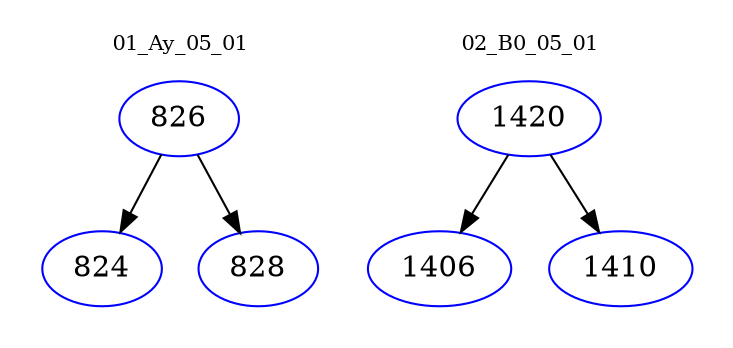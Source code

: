 digraph{
subgraph cluster_0 {
color = white
label = "01_Ay_05_01";
fontsize=10;
T0_826 [label="826", color="blue"]
T0_826 -> T0_824 [color="black"]
T0_824 [label="824", color="blue"]
T0_826 -> T0_828 [color="black"]
T0_828 [label="828", color="blue"]
}
subgraph cluster_1 {
color = white
label = "02_B0_05_01";
fontsize=10;
T1_1420 [label="1420", color="blue"]
T1_1420 -> T1_1406 [color="black"]
T1_1406 [label="1406", color="blue"]
T1_1420 -> T1_1410 [color="black"]
T1_1410 [label="1410", color="blue"]
}
}
